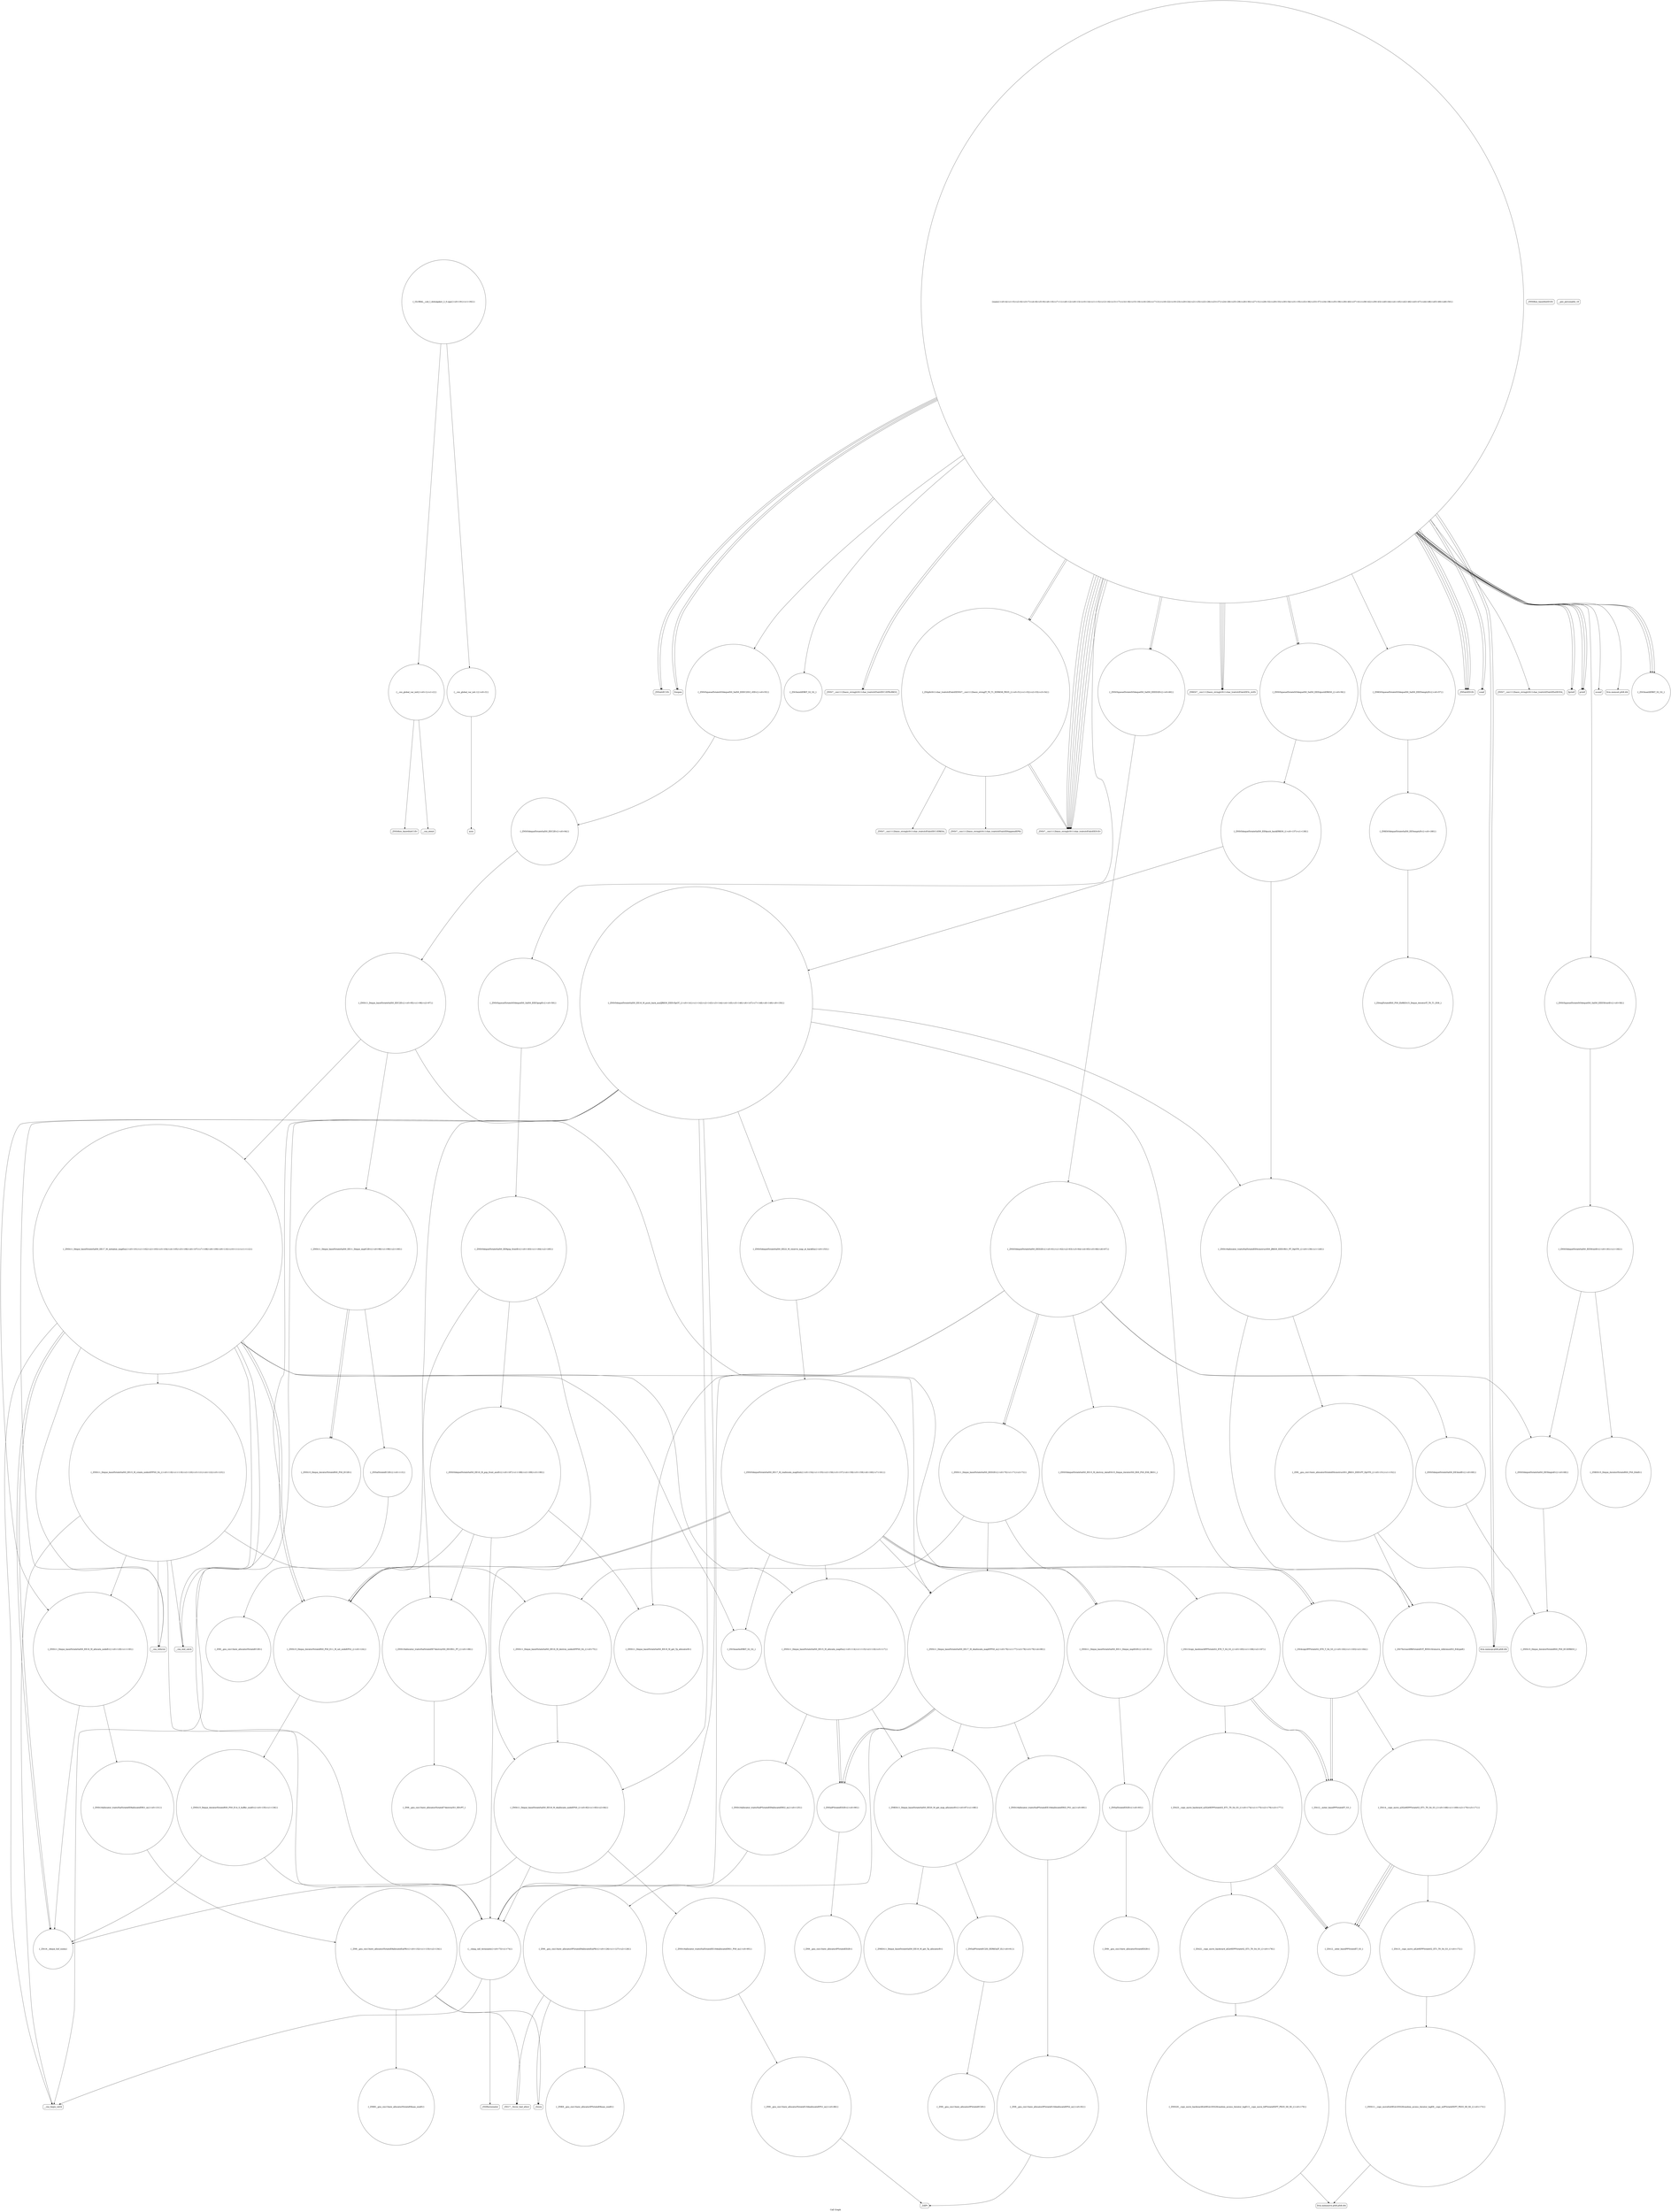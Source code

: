 digraph "Call Graph" {
	label="Call Graph";

	Node0x562f2c912980 [shape=record,shape=circle,label="{__cxx_global_var_init|{<s0>1|<s1>2}}"];
	Node0x562f2c912980:s0 -> Node0x562f2c912a00[color=black];
	Node0x562f2c912980:s1 -> Node0x562f2cb88f00[color=black];
	Node0x562f2cb8caa0 [shape=record,shape=circle,label="{_ZSt4copyIPP5stateS2_ET0_T_S4_S3_|{<s0>162|<s1>163|<s2>164}}"];
	Node0x562f2cb8caa0:s0 -> Node0x562f2cb8cc20[color=black];
	Node0x562f2cb8caa0:s1 -> Node0x562f2cb8cc20[color=black];
	Node0x562f2cb8caa0:s2 -> Node0x562f2cb8cba0[color=black];
	Node0x562f2cb89100 [shape=record,shape=Mrecord,label="{_ZNSaIcEC1Ev}"];
	Node0x562f2cb8a600 [shape=record,shape=Mrecord,label="{llvm.memmove.p0i8.p0i8.i64}"];
	Node0x562f2cb89480 [shape=record,shape=Mrecord,label="{freopen}"];
	Node0x562f2cb8a980 [shape=record,shape=circle,label="{_ZNKSt15_Deque_iteratorI5stateRS0_PS0_EdeEv}"];
	Node0x562f2cb89800 [shape=record,shape=circle,label="{_ZNSt5queueI5stateSt5dequeIS0_SaIS0_EEEC2IS3_vEEv|{<s0>55}}"];
	Node0x562f2cb89800:s0 -> Node0x562f2cb8bba0[color=black];
	Node0x562f2cb89b80 [shape=record,shape=circle,label="{_ZSt3minIiERKT_S2_S2_}"];
	Node0x562f2cb89f00 [shape=record,shape=circle,label="{_ZNSt11_Deque_baseI5stateSaIS0_EED2Ev|{<s0>70|<s1>71|<s2>72}}"];
	Node0x562f2cb89f00:s0 -> Node0x562f2cb8a180[color=black];
	Node0x562f2cb89f00:s1 -> Node0x562f2cb8a200[color=black];
	Node0x562f2cb89f00:s2 -> Node0x562f2cb8a280[color=black];
	Node0x562f2cb8a280 [shape=record,shape=circle,label="{_ZNSt11_Deque_baseI5stateSaIS0_EE11_Deque_implD2Ev|{<s0>81}}"];
	Node0x562f2cb8a280:s0 -> Node0x562f2cb8b9a0[color=black];
	Node0x562f2cb8b620 [shape=record,shape=circle,label="{_ZNSt16allocator_traitsISaIP5stateEE10deallocateERS2_PS1_m|{<s0>89}}"];
	Node0x562f2cb8b620:s0 -> Node0x562f2cb8b8a0[color=black];
	Node0x562f2cb8b9a0 [shape=record,shape=circle,label="{_ZNSaI5stateED2Ev|{<s0>93}}"];
	Node0x562f2cb8b9a0:s0 -> Node0x562f2cb8ba20[color=black];
	Node0x562f2cb8bd20 [shape=record,shape=circle,label="{_ZNSt11_Deque_baseI5stateSaIS0_EE17_M_initialize_mapEm|{<s0>101|<s1>102|<s2>103|<s3>104|<s4>105|<s5>106|<s6>107|<s7>108|<s8>109|<s9>110|<s10>111|<s11>112}}"];
	Node0x562f2cb8bd20:s0 -> Node0x562f2cb8a400[color=black];
	Node0x562f2cb8bd20:s1 -> Node0x562f2cb8bf20[color=black];
	Node0x562f2cb8bd20:s2 -> Node0x562f2cb8bfa0[color=black];
	Node0x562f2cb8bd20:s3 -> Node0x562f2cb8c020[color=black];
	Node0x562f2cb8bd20:s4 -> Node0x562f2cb8a000[color=black];
	Node0x562f2cb8bd20:s5 -> Node0x562f2cb8a200[color=black];
	Node0x562f2cb8bd20:s6 -> Node0x562f2cb8c0a0[color=black];
	Node0x562f2cb8bd20:s7 -> Node0x562f2cb8c120[color=black];
	Node0x562f2cb8bd20:s8 -> Node0x562f2cb8c1a0[color=black];
	Node0x562f2cb8bd20:s9 -> Node0x562f2cb8c1a0[color=black];
	Node0x562f2cb8bd20:s10 -> Node0x562f2cb8a400[color=black];
	Node0x562f2cb8bd20:s11 -> Node0x562f2cb89f80[color=black];
	Node0x562f2cb8c0a0 [shape=record,shape=Mrecord,label="{__cxa_rethrow}"];
	Node0x562f2cb8c420 [shape=record,shape=Mrecord,label="{_Znwm}"];
	Node0x562f2cb8c7a0 [shape=record,shape=circle,label="{_ZNSt16allocator_traitsISaI5stateEE9constructIS0_JRKS0_EEEvRS1_PT_DpOT0_|{<s0>139|<s1>140}}"];
	Node0x562f2cb8c7a0:s0 -> Node0x562f2cb8c920[color=black];
	Node0x562f2cb8c7a0:s1 -> Node0x562f2cb8c8a0[color=black];
	Node0x562f2c912a00 [shape=record,shape=Mrecord,label="{_ZNSt8ios_base4InitC1Ev}"];
	Node0x562f2cb8cb20 [shape=record,shape=circle,label="{_ZSt13copy_backwardIPP5stateS2_ET0_T_S4_S3_|{<s0>165|<s1>166|<s2>167}}"];
	Node0x562f2cb8cb20:s0 -> Node0x562f2cb8cc20[color=black];
	Node0x562f2cb8cb20:s1 -> Node0x562f2cb8cc20[color=black];
	Node0x562f2cb8cb20:s2 -> Node0x562f2cb8a680[color=black];
	Node0x562f2cb89180 [shape=record,shape=Mrecord,label="{_ZNSt7__cxx1112basic_stringIcSt11char_traitsIcESaIcEEC1EPKcRKS3_}"];
	Node0x562f2cb8a680 [shape=record,shape=circle,label="{_ZSt23__copy_move_backward_a2ILb0EPP5stateS2_ET1_T0_S4_S3_|{<s0>174|<s1>175|<s2>176|<s3>177}}"];
	Node0x562f2cb8a680:s0 -> Node0x562f2cb8cd20[color=black];
	Node0x562f2cb8a680:s1 -> Node0x562f2cb8cd20[color=black];
	Node0x562f2cb8a680:s2 -> Node0x562f2cb8cd20[color=black];
	Node0x562f2cb8a680:s3 -> Node0x562f2cb8a700[color=black];
	Node0x562f2cb89500 [shape=record,shape=circle,label="{_ZStplIcSt11char_traitsIcESaIcEENSt7__cxx1112basic_stringIT_T0_T1_EERKS8_PKS5_|{<s0>51|<s1>52|<s2>53|<s3>54}}"];
	Node0x562f2cb89500:s0 -> Node0x562f2cb8baa0[color=black];
	Node0x562f2cb89500:s1 -> Node0x562f2cb8bb20[color=black];
	Node0x562f2cb89500:s2 -> Node0x562f2cb89380[color=black];
	Node0x562f2cb89500:s3 -> Node0x562f2cb89380[color=black];
	Node0x562f2cb8aa00 [shape=record,shape=circle,label="{_ZNSt5dequeI5stateSaIS0_EE9pop_frontEv|{<s0>183|<s1>184|<s2>185}}"];
	Node0x562f2cb8aa00:s0 -> Node0x562f2cb8aa80[color=black];
	Node0x562f2cb8aa00:s1 -> Node0x562f2cb8ab00[color=black];
	Node0x562f2cb8aa00:s2 -> Node0x562f2cb89f80[color=black];
	Node0x562f2cb89880 [shape=record,shape=circle,label="{_ZNSt5queueI5stateSt5dequeIS0_SaIS0_EEE4pushERKS0_|{<s0>56}}"];
	Node0x562f2cb89880:s0 -> Node0x562f2cb8c720[color=black];
	Node0x562f2cb89c00 [shape=record,shape=circle,label="{_ZNSt5queueI5stateSt5dequeIS0_SaIS0_EEED2Ev|{<s0>60}}"];
	Node0x562f2cb89c00:s0 -> Node0x562f2cb89c80[color=black];
	Node0x562f2cb89f80 [shape=record,shape=circle,label="{__clang_call_terminate|{<s0>73|<s1>74}}"];
	Node0x562f2cb89f80:s0 -> Node0x562f2cb8a000[color=black];
	Node0x562f2cb89f80:s1 -> Node0x562f2cb8a080[color=black];
	Node0x562f2cb8a300 [shape=record,shape=circle,label="{_ZNSt11_Deque_baseI5stateSaIS0_EE18_M_deallocate_nodeEPS0_|{<s0>82|<s1>83|<s2>84}}"];
	Node0x562f2cb8a300:s0 -> Node0x562f2cb8a400[color=black];
	Node0x562f2cb8a300:s1 -> Node0x562f2cb8a380[color=black];
	Node0x562f2cb8a300:s2 -> Node0x562f2cb89f80[color=black];
	Node0x562f2cb8b6a0 [shape=record,shape=circle,label="{_ZNSaIP5stateED2Ev|{<s0>90}}"];
	Node0x562f2cb8b6a0:s0 -> Node0x562f2cb8b920[color=black];
	Node0x562f2cb8ba20 [shape=record,shape=circle,label="{_ZN9__gnu_cxx13new_allocatorI5stateED2Ev}"];
	Node0x562f2cb8bda0 [shape=record,shape=circle,label="{_ZNSaI5stateEC2Ev|{<s0>113}}"];
	Node0x562f2cb8bda0:s0 -> Node0x562f2cb8bea0[color=black];
	Node0x562f2cb8c120 [shape=record,shape=Mrecord,label="{__cxa_end_catch}"];
	Node0x562f2cb8c4a0 [shape=record,shape=circle,label="{_ZNSt11_Deque_baseI5stateSaIS0_EE16_M_allocate_nodeEv|{<s0>129|<s1>130}}"];
	Node0x562f2cb8c4a0:s0 -> Node0x562f2cb8a400[color=black];
	Node0x562f2cb8c4a0:s1 -> Node0x562f2cb8c520[color=black];
	Node0x562f2cb8c820 [shape=record,shape=circle,label="{_ZNSt5dequeI5stateSaIS0_EE16_M_push_back_auxIJRKS0_EEEvDpOT_|{<s0>141|<s1>142|<s2>143|<s3>144|<s4>145|<s5>146|<s6>147|<s7>148|<s8>149|<s9>150}}"];
	Node0x562f2cb8c820:s0 -> Node0x562f2cb8c9a0[color=black];
	Node0x562f2cb8c820:s1 -> Node0x562f2cb8c4a0[color=black];
	Node0x562f2cb8c820:s2 -> Node0x562f2cb8c920[color=black];
	Node0x562f2cb8c820:s3 -> Node0x562f2cb8c7a0[color=black];
	Node0x562f2cb8c820:s4 -> Node0x562f2cb8c1a0[color=black];
	Node0x562f2cb8c820:s5 -> Node0x562f2cb8a000[color=black];
	Node0x562f2cb8c820:s6 -> Node0x562f2cb8a300[color=black];
	Node0x562f2cb8c820:s7 -> Node0x562f2cb8c0a0[color=black];
	Node0x562f2cb8c820:s8 -> Node0x562f2cb8c120[color=black];
	Node0x562f2cb8c820:s9 -> Node0x562f2cb89f80[color=black];
	Node0x562f2cb88e80 [shape=record,shape=Mrecord,label="{_ZNSt8ios_base4InitD1Ev}"];
	Node0x562f2cb8cba0 [shape=record,shape=circle,label="{_ZSt14__copy_move_a2ILb0EPP5stateS2_ET1_T0_S4_S3_|{<s0>168|<s1>169|<s2>170|<s3>171}}"];
	Node0x562f2cb8cba0:s0 -> Node0x562f2cb8cd20[color=black];
	Node0x562f2cb8cba0:s1 -> Node0x562f2cb8cd20[color=black];
	Node0x562f2cb8cba0:s2 -> Node0x562f2cb8cd20[color=black];
	Node0x562f2cb8cba0:s3 -> Node0x562f2cb8cca0[color=black];
	Node0x562f2cb89200 [shape=record,shape=Mrecord,label="{__gxx_personality_v0}"];
	Node0x562f2cb8a700 [shape=record,shape=circle,label="{_ZSt22__copy_move_backward_aILb0EPP5stateS2_ET1_T0_S4_S3_|{<s0>178}}"];
	Node0x562f2cb8a700:s0 -> Node0x562f2cb8a780[color=black];
	Node0x562f2cb89580 [shape=record,shape=Mrecord,label="{_ZNKSt7__cxx1112basic_stringIcSt11char_traitsIcESaIcEE5c_strEv}"];
	Node0x562f2cb8aa80 [shape=record,shape=circle,label="{_ZNSt16allocator_traitsISaI5stateEE7destroyIS0_EEvRS1_PT_|{<s0>186}}"];
	Node0x562f2cb8aa80:s0 -> Node0x562f2cb8ab80[color=black];
	Node0x562f2cb89900 [shape=record,shape=circle,label="{_ZNKSt5queueI5stateSt5dequeIS0_SaIS0_EEE5emptyEv|{<s0>57}}"];
	Node0x562f2cb89900:s0 -> Node0x562f2cb8a800[color=black];
	Node0x562f2cb89c80 [shape=record,shape=circle,label="{_ZNSt5dequeI5stateSaIS0_EED2Ev|{<s0>61|<s1>62|<s2>63|<s3>64|<s4>65|<s5>66|<s6>67}}"];
	Node0x562f2cb89c80:s0 -> Node0x562f2cb89d80[color=black];
	Node0x562f2cb89c80:s1 -> Node0x562f2cb89e00[color=black];
	Node0x562f2cb89c80:s2 -> Node0x562f2cb89e80[color=black];
	Node0x562f2cb89c80:s3 -> Node0x562f2cb89d00[color=black];
	Node0x562f2cb89c80:s4 -> Node0x562f2cb89f00[color=black];
	Node0x562f2cb89c80:s5 -> Node0x562f2cb89f00[color=black];
	Node0x562f2cb89c80:s6 -> Node0x562f2cb89f80[color=black];
	Node0x562f2cb8a000 [shape=record,shape=Mrecord,label="{__cxa_begin_catch}"];
	Node0x562f2cb8a380 [shape=record,shape=circle,label="{_ZNSt16allocator_traitsISaI5stateEE10deallocateERS1_PS0_m|{<s0>85}}"];
	Node0x562f2cb8a380:s0 -> Node0x562f2cb8a480[color=black];
	Node0x562f2cb8b720 [shape=record,shape=circle,label="{_ZNKSt11_Deque_baseI5stateSaIS0_EE19_M_get_Tp_allocatorEv}"];
	Node0x562f2cb8baa0 [shape=record,shape=Mrecord,label="{_ZNSt7__cxx1112basic_stringIcSt11char_traitsIcESaIcEEC1ERKS4_}"];
	Node0x562f2cb8be20 [shape=record,shape=circle,label="{_ZNSt15_Deque_iteratorI5stateRS0_PS0_EC2Ev}"];
	Node0x562f2cb8c1a0 [shape=record,shape=circle,label="{_ZNSt15_Deque_iteratorI5stateRS0_PS0_E11_M_set_nodeEPS2_|{<s0>124}}"];
	Node0x562f2cb8c1a0:s0 -> Node0x562f2cb8c6a0[color=black];
	Node0x562f2cb8c520 [shape=record,shape=circle,label="{_ZNSt16allocator_traitsISaI5stateEE8allocateERS1_m|{<s0>131}}"];
	Node0x562f2cb8c520:s0 -> Node0x562f2cb8c5a0[color=black];
	Node0x562f2cb8c8a0 [shape=record,shape=circle,label="{_ZN9__gnu_cxx13new_allocatorI5stateE9constructIS1_JRKS1_EEEvPT_DpOT0_|{<s0>151|<s1>152}}"];
	Node0x562f2cb8c8a0:s0 -> Node0x562f2cb8c920[color=black];
	Node0x562f2cb8c8a0:s1 -> Node0x562f2cb89a00[color=black];
	Node0x562f2cb88f00 [shape=record,shape=Mrecord,label="{__cxa_atexit}"];
	Node0x562f2cb8cc20 [shape=record,shape=circle,label="{_ZSt12__miter_baseIPP5stateET_S3_}"];
	Node0x562f2cb89280 [shape=record,shape=Mrecord,label="{_ZNSaIcED1Ev}"];
	Node0x562f2cb8a780 [shape=record,shape=circle,label="{_ZNSt20__copy_move_backwardILb0ELb1ESt26random_access_iterator_tagE13__copy_move_bIP5stateEEPT_PKS5_S8_S6_|{<s0>179}}"];
	Node0x562f2cb8a780:s0 -> Node0x562f2cb8a600[color=black];
	Node0x562f2cb89600 [shape=record,shape=Mrecord,label="{scanf}"];
	Node0x562f2cb8ab00 [shape=record,shape=circle,label="{_ZNSt5dequeI5stateSaIS0_EE16_M_pop_front_auxEv|{<s0>187|<s1>188|<s2>189|<s3>190}}"];
	Node0x562f2cb8ab00:s0 -> Node0x562f2cb89e80[color=black];
	Node0x562f2cb8ab00:s1 -> Node0x562f2cb8aa80[color=black];
	Node0x562f2cb8ab00:s2 -> Node0x562f2cb8a300[color=black];
	Node0x562f2cb8ab00:s3 -> Node0x562f2cb8c1a0[color=black];
	Node0x562f2cb89980 [shape=record,shape=circle,label="{_ZNSt5queueI5stateSt5dequeIS0_SaIS0_EEE5frontEv|{<s0>58}}"];
	Node0x562f2cb89980:s0 -> Node0x562f2cb8a900[color=black];
	Node0x562f2cb89d00 [shape=record,shape=circle,label="{_ZNSt5dequeI5stateSaIS0_EE15_M_destroy_dataESt15_Deque_iteratorIS0_RS0_PS0_ES6_RKS1_}"];
	Node0x562f2cb8a080 [shape=record,shape=Mrecord,label="{_ZSt9terminatev}"];
	Node0x562f2cb8a400 [shape=record,shape=circle,label="{_ZSt16__deque_buf_sizem}"];
	Node0x562f2cb8b7a0 [shape=record,shape=circle,label="{_ZNSaIP5stateEC2IS_EERKSaIT_E|{<s0>91}}"];
	Node0x562f2cb8b7a0:s0 -> Node0x562f2cb8b820[color=black];
	Node0x562f2cb8bb20 [shape=record,shape=Mrecord,label="{_ZNSt7__cxx1112basic_stringIcSt11char_traitsIcESaIcEE6appendEPKc}"];
	Node0x562f2cb8bea0 [shape=record,shape=circle,label="{_ZN9__gnu_cxx13new_allocatorI5stateEC2Ev}"];
	Node0x562f2cb8c220 [shape=record,shape=circle,label="{_ZNSt16allocator_traitsISaIP5stateEE8allocateERS2_m|{<s0>125}}"];
	Node0x562f2cb8c220:s0 -> Node0x562f2cb8c2a0[color=black];
	Node0x562f2cb8c5a0 [shape=record,shape=circle,label="{_ZN9__gnu_cxx13new_allocatorI5stateE8allocateEmPKv|{<s0>132|<s1>133|<s2>134}}"];
	Node0x562f2cb8c5a0:s0 -> Node0x562f2cb8c620[color=black];
	Node0x562f2cb8c5a0:s1 -> Node0x562f2cb8c3a0[color=black];
	Node0x562f2cb8c5a0:s2 -> Node0x562f2cb8c420[color=black];
	Node0x562f2cb8c920 [shape=record,shape=circle,label="{_ZSt7forwardIRK5stateEOT_RNSt16remove_referenceIS3_E4typeE}"];
	Node0x562f2cb88f80 [shape=record,shape=circle,label="{__cxx_global_var_init.1|{<s0>3}}"];
	Node0x562f2cb88f80:s0 -> Node0x562f2cb89000[color=black];
	Node0x562f2cb8cca0 [shape=record,shape=circle,label="{_ZSt13__copy_move_aILb0EPP5stateS2_ET1_T0_S4_S3_|{<s0>172}}"];
	Node0x562f2cb8cca0:s0 -> Node0x562f2cb8a580[color=black];
	Node0x562f2cb89300 [shape=record,shape=Mrecord,label="{_ZNSt7__cxx1112basic_stringIcSt11char_traitsIcESaIcEEaSEOS4_}"];
	Node0x562f2cb8a800 [shape=record,shape=circle,label="{_ZNKSt5dequeI5stateSaIS0_EE5emptyEv|{<s0>180}}"];
	Node0x562f2cb8a800:s0 -> Node0x562f2cb8a880[color=black];
	Node0x562f2cb89680 [shape=record,shape=Mrecord,label="{fprintf}"];
	Node0x562f2cb8ab80 [shape=record,shape=circle,label="{_ZN9__gnu_cxx13new_allocatorI5stateE7destroyIS1_EEvPT_}"];
	Node0x562f2cb89a00 [shape=record,shape=Mrecord,label="{llvm.memcpy.p0i8.p0i8.i64}"];
	Node0x562f2cb89d80 [shape=record,shape=circle,label="{_ZNSt5dequeI5stateSaIS0_EE5beginEv|{<s0>68}}"];
	Node0x562f2cb89d80:s0 -> Node0x562f2cb8a100[color=black];
	Node0x562f2cb8a100 [shape=record,shape=circle,label="{_ZNSt15_Deque_iteratorI5stateRS0_PS0_EC2ERKS3_}"];
	Node0x562f2cb8a480 [shape=record,shape=circle,label="{_ZN9__gnu_cxx13new_allocatorI5stateE10deallocateEPS1_m|{<s0>86}}"];
	Node0x562f2cb8a480:s0 -> Node0x562f2cb8a500[color=black];
	Node0x562f2cb8b820 [shape=record,shape=circle,label="{_ZN9__gnu_cxx13new_allocatorIP5stateEC2Ev}"];
	Node0x562f2cb8bba0 [shape=record,shape=circle,label="{_ZNSt5dequeI5stateSaIS0_EEC2Ev|{<s0>94}}"];
	Node0x562f2cb8bba0:s0 -> Node0x562f2cb8bc20[color=black];
	Node0x562f2cb8bf20 [shape=record,shape=circle,label="{_ZSt3maxImERKT_S2_S2_}"];
	Node0x562f2cb8c2a0 [shape=record,shape=circle,label="{_ZN9__gnu_cxx13new_allocatorIP5stateE8allocateEmPKv|{<s0>126|<s1>127|<s2>128}}"];
	Node0x562f2cb8c2a0:s0 -> Node0x562f2cb8c320[color=black];
	Node0x562f2cb8c2a0:s1 -> Node0x562f2cb8c3a0[color=black];
	Node0x562f2cb8c2a0:s2 -> Node0x562f2cb8c420[color=black];
	Node0x562f2cb8c620 [shape=record,shape=circle,label="{_ZNK9__gnu_cxx13new_allocatorI5stateE8max_sizeEv}"];
	Node0x562f2cb8c9a0 [shape=record,shape=circle,label="{_ZNSt5dequeI5stateSaIS0_EE22_M_reserve_map_at_backEm|{<s0>153}}"];
	Node0x562f2cb8c9a0:s0 -> Node0x562f2cb8ca20[color=black];
	Node0x562f2cb89000 [shape=record,shape=Mrecord,label="{acos}"];
	Node0x562f2cb8cd20 [shape=record,shape=circle,label="{_ZSt12__niter_baseIPP5stateET_S3_}"];
	Node0x562f2cb89380 [shape=record,shape=Mrecord,label="{_ZNSt7__cxx1112basic_stringIcSt11char_traitsIcESaIcEED1Ev}"];
	Node0x562f2cb8a880 [shape=record,shape=circle,label="{_ZSteqI5stateRS0_PS0_EbRKSt15_Deque_iteratorIT_T0_T1_ES9_}"];
	Node0x562f2cb89700 [shape=record,shape=Mrecord,label="{printf}"];
	Node0x562f2cb8ac00 [shape=record,shape=circle,label="{_GLOBAL__sub_I_dzhulgakov_2_0.cpp|{<s0>191|<s1>192}}"];
	Node0x562f2cb8ac00:s0 -> Node0x562f2c912980[color=black];
	Node0x562f2cb8ac00:s1 -> Node0x562f2cb88f80[color=black];
	Node0x562f2cb89a80 [shape=record,shape=circle,label="{_ZNSt5queueI5stateSt5dequeIS0_SaIS0_EEE3popEv|{<s0>59}}"];
	Node0x562f2cb89a80:s0 -> Node0x562f2cb8aa00[color=black];
	Node0x562f2cb89e00 [shape=record,shape=circle,label="{_ZNSt5dequeI5stateSaIS0_EE3endEv|{<s0>69}}"];
	Node0x562f2cb89e00:s0 -> Node0x562f2cb8a100[color=black];
	Node0x562f2cb8a180 [shape=record,shape=circle,label="{_ZNSt11_Deque_baseI5stateSaIS0_EE16_M_destroy_nodesEPPS0_S4_|{<s0>75}}"];
	Node0x562f2cb8a180:s0 -> Node0x562f2cb8a300[color=black];
	Node0x562f2cb8a500 [shape=record,shape=Mrecord,label="{_ZdlPv}"];
	Node0x562f2cb8b8a0 [shape=record,shape=circle,label="{_ZN9__gnu_cxx13new_allocatorIP5stateE10deallocateEPS2_m|{<s0>92}}"];
	Node0x562f2cb8b8a0:s0 -> Node0x562f2cb8a500[color=black];
	Node0x562f2cb8bc20 [shape=record,shape=circle,label="{_ZNSt11_Deque_baseI5stateSaIS0_EEC2Ev|{<s0>95|<s1>96|<s2>97}}"];
	Node0x562f2cb8bc20:s0 -> Node0x562f2cb8bca0[color=black];
	Node0x562f2cb8bc20:s1 -> Node0x562f2cb8bd20[color=black];
	Node0x562f2cb8bc20:s2 -> Node0x562f2cb8a280[color=black];
	Node0x562f2cb8bfa0 [shape=record,shape=circle,label="{_ZNSt11_Deque_baseI5stateSaIS0_EE15_M_allocate_mapEm|{<s0>114|<s1>115|<s2>116|<s3>117}}"];
	Node0x562f2cb8bfa0:s0 -> Node0x562f2cb8b5a0[color=black];
	Node0x562f2cb8bfa0:s1 -> Node0x562f2cb8c220[color=black];
	Node0x562f2cb8bfa0:s2 -> Node0x562f2cb8b6a0[color=black];
	Node0x562f2cb8bfa0:s3 -> Node0x562f2cb8b6a0[color=black];
	Node0x562f2cb8c320 [shape=record,shape=circle,label="{_ZNK9__gnu_cxx13new_allocatorIP5stateE8max_sizeEv}"];
	Node0x562f2cb8c6a0 [shape=record,shape=circle,label="{_ZNSt15_Deque_iteratorI5stateRS0_PS0_E14_S_buffer_sizeEv|{<s0>135|<s1>136}}"];
	Node0x562f2cb8c6a0:s0 -> Node0x562f2cb8a400[color=black];
	Node0x562f2cb8c6a0:s1 -> Node0x562f2cb89f80[color=black];
	Node0x562f2cb8ca20 [shape=record,shape=circle,label="{_ZNSt5dequeI5stateSaIS0_EE17_M_reallocate_mapEmb|{<s0>154|<s1>155|<s2>156|<s3>157|<s4>158|<s5>159|<s6>160|<s7>161}}"];
	Node0x562f2cb8ca20:s0 -> Node0x562f2cb8caa0[color=black];
	Node0x562f2cb8ca20:s1 -> Node0x562f2cb8cb20[color=black];
	Node0x562f2cb8ca20:s2 -> Node0x562f2cb8bf20[color=black];
	Node0x562f2cb8ca20:s3 -> Node0x562f2cb8bfa0[color=black];
	Node0x562f2cb8ca20:s4 -> Node0x562f2cb8caa0[color=black];
	Node0x562f2cb8ca20:s5 -> Node0x562f2cb8a200[color=black];
	Node0x562f2cb8ca20:s6 -> Node0x562f2cb8c1a0[color=black];
	Node0x562f2cb8ca20:s7 -> Node0x562f2cb8c1a0[color=black];
	Node0x562f2cb89080 [shape=record,shape=circle,label="{main|{<s0>4|<s1>5|<s2>6|<s3>7|<s4>8|<s5>9|<s6>10|<s7>11|<s8>12|<s9>13|<s10>14|<s11>15|<s12>16|<s13>17|<s14>18|<s15>19|<s16>20|<s17>21|<s18>22|<s19>23|<s20>24|<s21>25|<s22>26|<s23>27|<s24>28|<s25>29|<s26>30|<s27>31|<s28>32|<s29>33|<s30>34|<s31>35|<s32>36|<s33>37|<s34>38|<s35>39|<s36>40|<s37>41|<s38>42|<s39>43|<s40>44|<s41>45|<s42>46|<s43>47|<s44>48|<s45>49|<s46>50}}"];
	Node0x562f2cb89080:s0 -> Node0x562f2cb89100[color=black];
	Node0x562f2cb89080:s1 -> Node0x562f2cb89180[color=black];
	Node0x562f2cb89080:s2 -> Node0x562f2cb89280[color=black];
	Node0x562f2cb89080:s3 -> Node0x562f2cb89100[color=black];
	Node0x562f2cb89080:s4 -> Node0x562f2cb89180[color=black];
	Node0x562f2cb89080:s5 -> Node0x562f2cb89300[color=black];
	Node0x562f2cb89080:s6 -> Node0x562f2cb89380[color=black];
	Node0x562f2cb89080:s7 -> Node0x562f2cb89280[color=black];
	Node0x562f2cb89080:s8 -> Node0x562f2cb89280[color=black];
	Node0x562f2cb89080:s9 -> Node0x562f2cb89280[color=black];
	Node0x562f2cb89080:s10 -> Node0x562f2cb89400[color=black];
	Node0x562f2cb89080:s11 -> Node0x562f2cb89500[color=black];
	Node0x562f2cb89080:s12 -> Node0x562f2cb89580[color=black];
	Node0x562f2cb89080:s13 -> Node0x562f2cb89480[color=black];
	Node0x562f2cb89080:s14 -> Node0x562f2cb89380[color=black];
	Node0x562f2cb89080:s15 -> Node0x562f2cb89500[color=black];
	Node0x562f2cb89080:s16 -> Node0x562f2cb89580[color=black];
	Node0x562f2cb89080:s17 -> Node0x562f2cb89480[color=black];
	Node0x562f2cb89080:s18 -> Node0x562f2cb89380[color=black];
	Node0x562f2cb89080:s19 -> Node0x562f2cb89600[color=black];
	Node0x562f2cb89080:s20 -> Node0x562f2cb89580[color=black];
	Node0x562f2cb89080:s21 -> Node0x562f2cb89680[color=black];
	Node0x562f2cb89080:s22 -> Node0x562f2cb89700[color=black];
	Node0x562f2cb89080:s23 -> Node0x562f2cb89600[color=black];
	Node0x562f2cb89080:s24 -> Node0x562f2cb89780[color=black];
	Node0x562f2cb89080:s25 -> Node0x562f2cb89800[color=black];
	Node0x562f2cb89080:s26 -> Node0x562f2cb89880[color=black];
	Node0x562f2cb89080:s27 -> Node0x562f2cb89900[color=black];
	Node0x562f2cb89080:s28 -> Node0x562f2cb89980[color=black];
	Node0x562f2cb89080:s29 -> Node0x562f2cb89a00[color=black];
	Node0x562f2cb89080:s30 -> Node0x562f2cb89a80[color=black];
	Node0x562f2cb89080:s31 -> Node0x562f2cb89a00[color=black];
	Node0x562f2cb89080:s32 -> Node0x562f2cb89380[color=black];
	Node0x562f2cb89080:s33 -> Node0x562f2cb89380[color=black];
	Node0x562f2cb89080:s34 -> Node0x562f2cb89c00[color=black];
	Node0x562f2cb89080:s35 -> Node0x562f2cb89b00[color=black];
	Node0x562f2cb89080:s36 -> Node0x562f2cb89b80[color=black];
	Node0x562f2cb89080:s37 -> Node0x562f2cb89b00[color=black];
	Node0x562f2cb89080:s38 -> Node0x562f2cb89b00[color=black];
	Node0x562f2cb89080:s39 -> Node0x562f2cb89880[color=black];
	Node0x562f2cb89080:s40 -> Node0x562f2cb89700[color=black];
	Node0x562f2cb89080:s41 -> Node0x562f2cb89700[color=black];
	Node0x562f2cb89080:s42 -> Node0x562f2cb89c00[color=black];
	Node0x562f2cb89080:s43 -> Node0x562f2cb89580[color=black];
	Node0x562f2cb89080:s44 -> Node0x562f2cb89680[color=black];
	Node0x562f2cb89080:s45 -> Node0x562f2cb89380[color=black];
	Node0x562f2cb89080:s46 -> Node0x562f2cb89380[color=black];
	Node0x562f2cb8a580 [shape=record,shape=circle,label="{_ZNSt11__copy_moveILb0ELb1ESt26random_access_iterator_tagE8__copy_mIP5stateEEPT_PKS5_S8_S6_|{<s0>173}}"];
	Node0x562f2cb8a580:s0 -> Node0x562f2cb8a600[color=black];
	Node0x562f2cb89400 [shape=record,shape=Mrecord,label="{sscanf}"];
	Node0x562f2cb8a900 [shape=record,shape=circle,label="{_ZNSt5dequeI5stateSaIS0_EE5frontEv|{<s0>181|<s1>182}}"];
	Node0x562f2cb8a900:s0 -> Node0x562f2cb89d80[color=black];
	Node0x562f2cb8a900:s1 -> Node0x562f2cb8a980[color=black];
	Node0x562f2cb89780 [shape=record,shape=Mrecord,label="{llvm.memset.p0i8.i64}"];
	Node0x562f2cb89b00 [shape=record,shape=circle,label="{_ZSt3maxIiERKT_S2_S2_}"];
	Node0x562f2cb89e80 [shape=record,shape=circle,label="{_ZNSt11_Deque_baseI5stateSaIS0_EE19_M_get_Tp_allocatorEv}"];
	Node0x562f2cb8a200 [shape=record,shape=circle,label="{_ZNSt11_Deque_baseI5stateSaIS0_EE17_M_deallocate_mapEPPS0_m|{<s0>76|<s1>77|<s2>78|<s3>79|<s4>80}}"];
	Node0x562f2cb8a200:s0 -> Node0x562f2cb8b5a0[color=black];
	Node0x562f2cb8a200:s1 -> Node0x562f2cb8b620[color=black];
	Node0x562f2cb8a200:s2 -> Node0x562f2cb8b6a0[color=black];
	Node0x562f2cb8a200:s3 -> Node0x562f2cb8b6a0[color=black];
	Node0x562f2cb8a200:s4 -> Node0x562f2cb89f80[color=black];
	Node0x562f2cb8b5a0 [shape=record,shape=circle,label="{_ZNKSt11_Deque_baseI5stateSaIS0_EE20_M_get_map_allocatorEv|{<s0>87|<s1>88}}"];
	Node0x562f2cb8b5a0:s0 -> Node0x562f2cb8b720[color=black];
	Node0x562f2cb8b5a0:s1 -> Node0x562f2cb8b7a0[color=black];
	Node0x562f2cb8b920 [shape=record,shape=circle,label="{_ZN9__gnu_cxx13new_allocatorIP5stateED2Ev}"];
	Node0x562f2cb8bca0 [shape=record,shape=circle,label="{_ZNSt11_Deque_baseI5stateSaIS0_EE11_Deque_implC2Ev|{<s0>98|<s1>99|<s2>100}}"];
	Node0x562f2cb8bca0:s0 -> Node0x562f2cb8bda0[color=black];
	Node0x562f2cb8bca0:s1 -> Node0x562f2cb8be20[color=black];
	Node0x562f2cb8bca0:s2 -> Node0x562f2cb8be20[color=black];
	Node0x562f2cb8c020 [shape=record,shape=circle,label="{_ZNSt11_Deque_baseI5stateSaIS0_EE15_M_create_nodesEPPS0_S4_|{<s0>118|<s1>119|<s2>120|<s3>121|<s4>122|<s5>123}}"];
	Node0x562f2cb8c020:s0 -> Node0x562f2cb8c4a0[color=black];
	Node0x562f2cb8c020:s1 -> Node0x562f2cb8a000[color=black];
	Node0x562f2cb8c020:s2 -> Node0x562f2cb8a180[color=black];
	Node0x562f2cb8c020:s3 -> Node0x562f2cb8c0a0[color=black];
	Node0x562f2cb8c020:s4 -> Node0x562f2cb8c120[color=black];
	Node0x562f2cb8c020:s5 -> Node0x562f2cb89f80[color=black];
	Node0x562f2cb8c3a0 [shape=record,shape=Mrecord,label="{_ZSt17__throw_bad_allocv}"];
	Node0x562f2cb8c720 [shape=record,shape=circle,label="{_ZNSt5dequeI5stateSaIS0_EE9push_backERKS0_|{<s0>137|<s1>138}}"];
	Node0x562f2cb8c720:s0 -> Node0x562f2cb8c7a0[color=black];
	Node0x562f2cb8c720:s1 -> Node0x562f2cb8c820[color=black];
}
